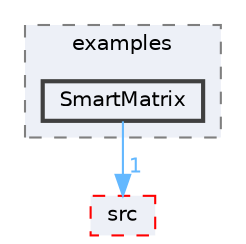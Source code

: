 digraph "FastLED/FastLED/examples/SmartMatrix"
{
 // LATEX_PDF_SIZE
  bgcolor="transparent";
  edge [fontname=Helvetica,fontsize=10,labelfontname=Helvetica,labelfontsize=10];
  node [fontname=Helvetica,fontsize=10,shape=box,height=0.2,width=0.4];
  compound=true
  subgraph clusterdir_999a185a1a47b3a763bb04a7a263eb0d {
    graph [ bgcolor="#edf0f7", pencolor="grey50", label="examples", fontname=Helvetica,fontsize=10 style="filled,dashed", URL="dir_999a185a1a47b3a763bb04a7a263eb0d.html",tooltip=""]
  dir_5acf625bfbc469ca8bd4b5780b49a3dd [label="SmartMatrix", fillcolor="#edf0f7", color="grey25", style="filled,bold", URL="dir_5acf625bfbc469ca8bd4b5780b49a3dd.html",tooltip=""];
  }
  dir_e6a3de723047763e6a27a3cab040759e [label="src", fillcolor="#edf0f7", color="red", style="filled,dashed", URL="dir_e6a3de723047763e6a27a3cab040759e.html",tooltip=""];
  dir_5acf625bfbc469ca8bd4b5780b49a3dd->dir_e6a3de723047763e6a27a3cab040759e [headlabel="1", labeldistance=1.5 headhref="dir_000074_000075.html" href="dir_000074_000075.html" color="steelblue1" fontcolor="steelblue1"];
}
